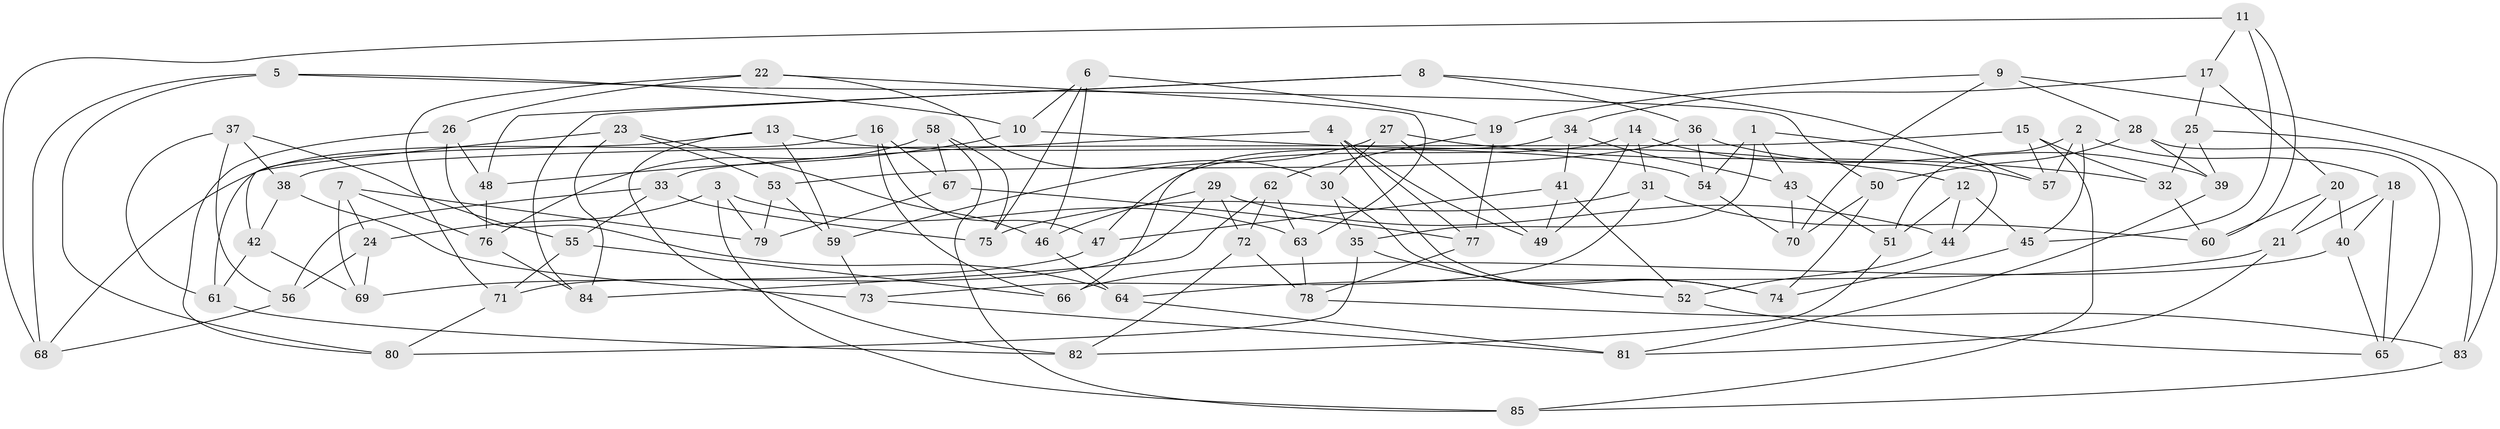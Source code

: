 // Generated by graph-tools (version 1.1) at 2025/16/03/09/25 04:16:36]
// undirected, 85 vertices, 170 edges
graph export_dot {
graph [start="1"]
  node [color=gray90,style=filled];
  1;
  2;
  3;
  4;
  5;
  6;
  7;
  8;
  9;
  10;
  11;
  12;
  13;
  14;
  15;
  16;
  17;
  18;
  19;
  20;
  21;
  22;
  23;
  24;
  25;
  26;
  27;
  28;
  29;
  30;
  31;
  32;
  33;
  34;
  35;
  36;
  37;
  38;
  39;
  40;
  41;
  42;
  43;
  44;
  45;
  46;
  47;
  48;
  49;
  50;
  51;
  52;
  53;
  54;
  55;
  56;
  57;
  58;
  59;
  60;
  61;
  62;
  63;
  64;
  65;
  66;
  67;
  68;
  69;
  70;
  71;
  72;
  73;
  74;
  75;
  76;
  77;
  78;
  79;
  80;
  81;
  82;
  83;
  84;
  85;
  1 -- 54;
  1 -- 35;
  1 -- 44;
  1 -- 43;
  2 -- 57;
  2 -- 51;
  2 -- 45;
  2 -- 18;
  3 -- 79;
  3 -- 24;
  3 -- 63;
  3 -- 85;
  4 -- 77;
  4 -- 49;
  4 -- 74;
  4 -- 33;
  5 -- 50;
  5 -- 68;
  5 -- 10;
  5 -- 80;
  6 -- 19;
  6 -- 75;
  6 -- 46;
  6 -- 10;
  7 -- 24;
  7 -- 69;
  7 -- 76;
  7 -- 79;
  8 -- 84;
  8 -- 57;
  8 -- 48;
  8 -- 36;
  9 -- 70;
  9 -- 83;
  9 -- 28;
  9 -- 19;
  10 -- 12;
  10 -- 48;
  11 -- 60;
  11 -- 45;
  11 -- 17;
  11 -- 68;
  12 -- 51;
  12 -- 45;
  12 -- 44;
  13 -- 61;
  13 -- 54;
  13 -- 82;
  13 -- 59;
  14 -- 57;
  14 -- 47;
  14 -- 31;
  14 -- 49;
  15 -- 38;
  15 -- 32;
  15 -- 85;
  15 -- 57;
  16 -- 67;
  16 -- 66;
  16 -- 68;
  16 -- 47;
  17 -- 25;
  17 -- 20;
  17 -- 34;
  18 -- 65;
  18 -- 40;
  18 -- 21;
  19 -- 77;
  19 -- 62;
  20 -- 21;
  20 -- 60;
  20 -- 40;
  21 -- 81;
  21 -- 64;
  22 -- 26;
  22 -- 71;
  22 -- 63;
  22 -- 30;
  23 -- 84;
  23 -- 53;
  23 -- 42;
  23 -- 46;
  24 -- 56;
  24 -- 69;
  25 -- 39;
  25 -- 83;
  25 -- 32;
  26 -- 48;
  26 -- 80;
  26 -- 64;
  27 -- 32;
  27 -- 59;
  27 -- 30;
  27 -- 49;
  28 -- 50;
  28 -- 39;
  28 -- 65;
  29 -- 72;
  29 -- 44;
  29 -- 46;
  29 -- 71;
  30 -- 35;
  30 -- 74;
  31 -- 75;
  31 -- 73;
  31 -- 60;
  32 -- 60;
  33 -- 75;
  33 -- 55;
  33 -- 56;
  34 -- 41;
  34 -- 43;
  34 -- 66;
  35 -- 80;
  35 -- 52;
  36 -- 39;
  36 -- 54;
  36 -- 53;
  37 -- 61;
  37 -- 38;
  37 -- 55;
  37 -- 56;
  38 -- 42;
  38 -- 73;
  39 -- 81;
  40 -- 65;
  40 -- 66;
  41 -- 52;
  41 -- 49;
  41 -- 47;
  42 -- 61;
  42 -- 69;
  43 -- 51;
  43 -- 70;
  44 -- 52;
  45 -- 74;
  46 -- 64;
  47 -- 69;
  48 -- 76;
  50 -- 74;
  50 -- 70;
  51 -- 82;
  52 -- 65;
  53 -- 79;
  53 -- 59;
  54 -- 70;
  55 -- 66;
  55 -- 71;
  56 -- 68;
  58 -- 85;
  58 -- 76;
  58 -- 75;
  58 -- 67;
  59 -- 73;
  61 -- 82;
  62 -- 63;
  62 -- 84;
  62 -- 72;
  63 -- 78;
  64 -- 81;
  67 -- 77;
  67 -- 79;
  71 -- 80;
  72 -- 82;
  72 -- 78;
  73 -- 81;
  76 -- 84;
  77 -- 78;
  78 -- 83;
  83 -- 85;
}
